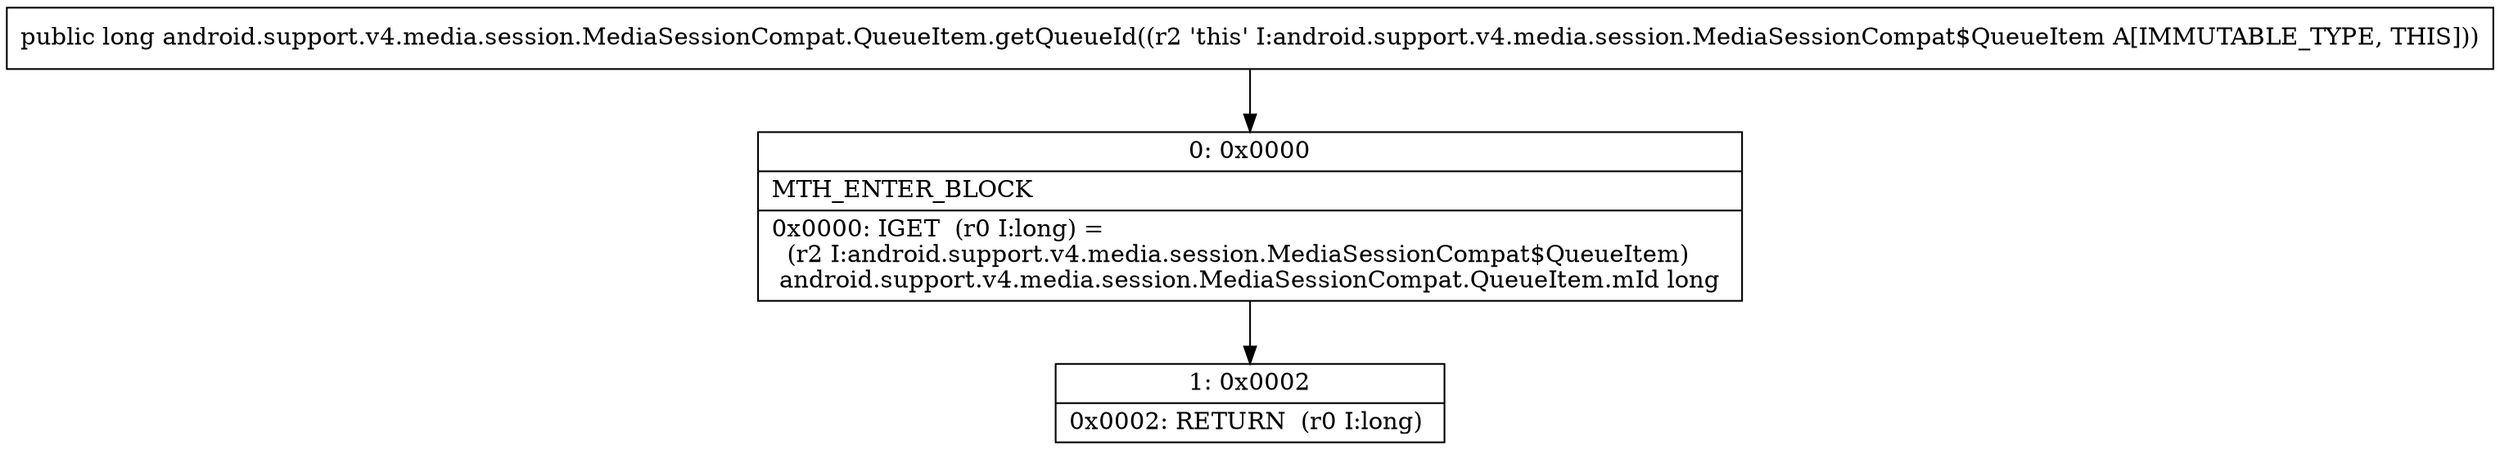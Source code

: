 digraph "CFG forandroid.support.v4.media.session.MediaSessionCompat.QueueItem.getQueueId()J" {
Node_0 [shape=record,label="{0\:\ 0x0000|MTH_ENTER_BLOCK\l|0x0000: IGET  (r0 I:long) = \l  (r2 I:android.support.v4.media.session.MediaSessionCompat$QueueItem)\l android.support.v4.media.session.MediaSessionCompat.QueueItem.mId long \l}"];
Node_1 [shape=record,label="{1\:\ 0x0002|0x0002: RETURN  (r0 I:long) \l}"];
MethodNode[shape=record,label="{public long android.support.v4.media.session.MediaSessionCompat.QueueItem.getQueueId((r2 'this' I:android.support.v4.media.session.MediaSessionCompat$QueueItem A[IMMUTABLE_TYPE, THIS])) }"];
MethodNode -> Node_0;
Node_0 -> Node_1;
}

